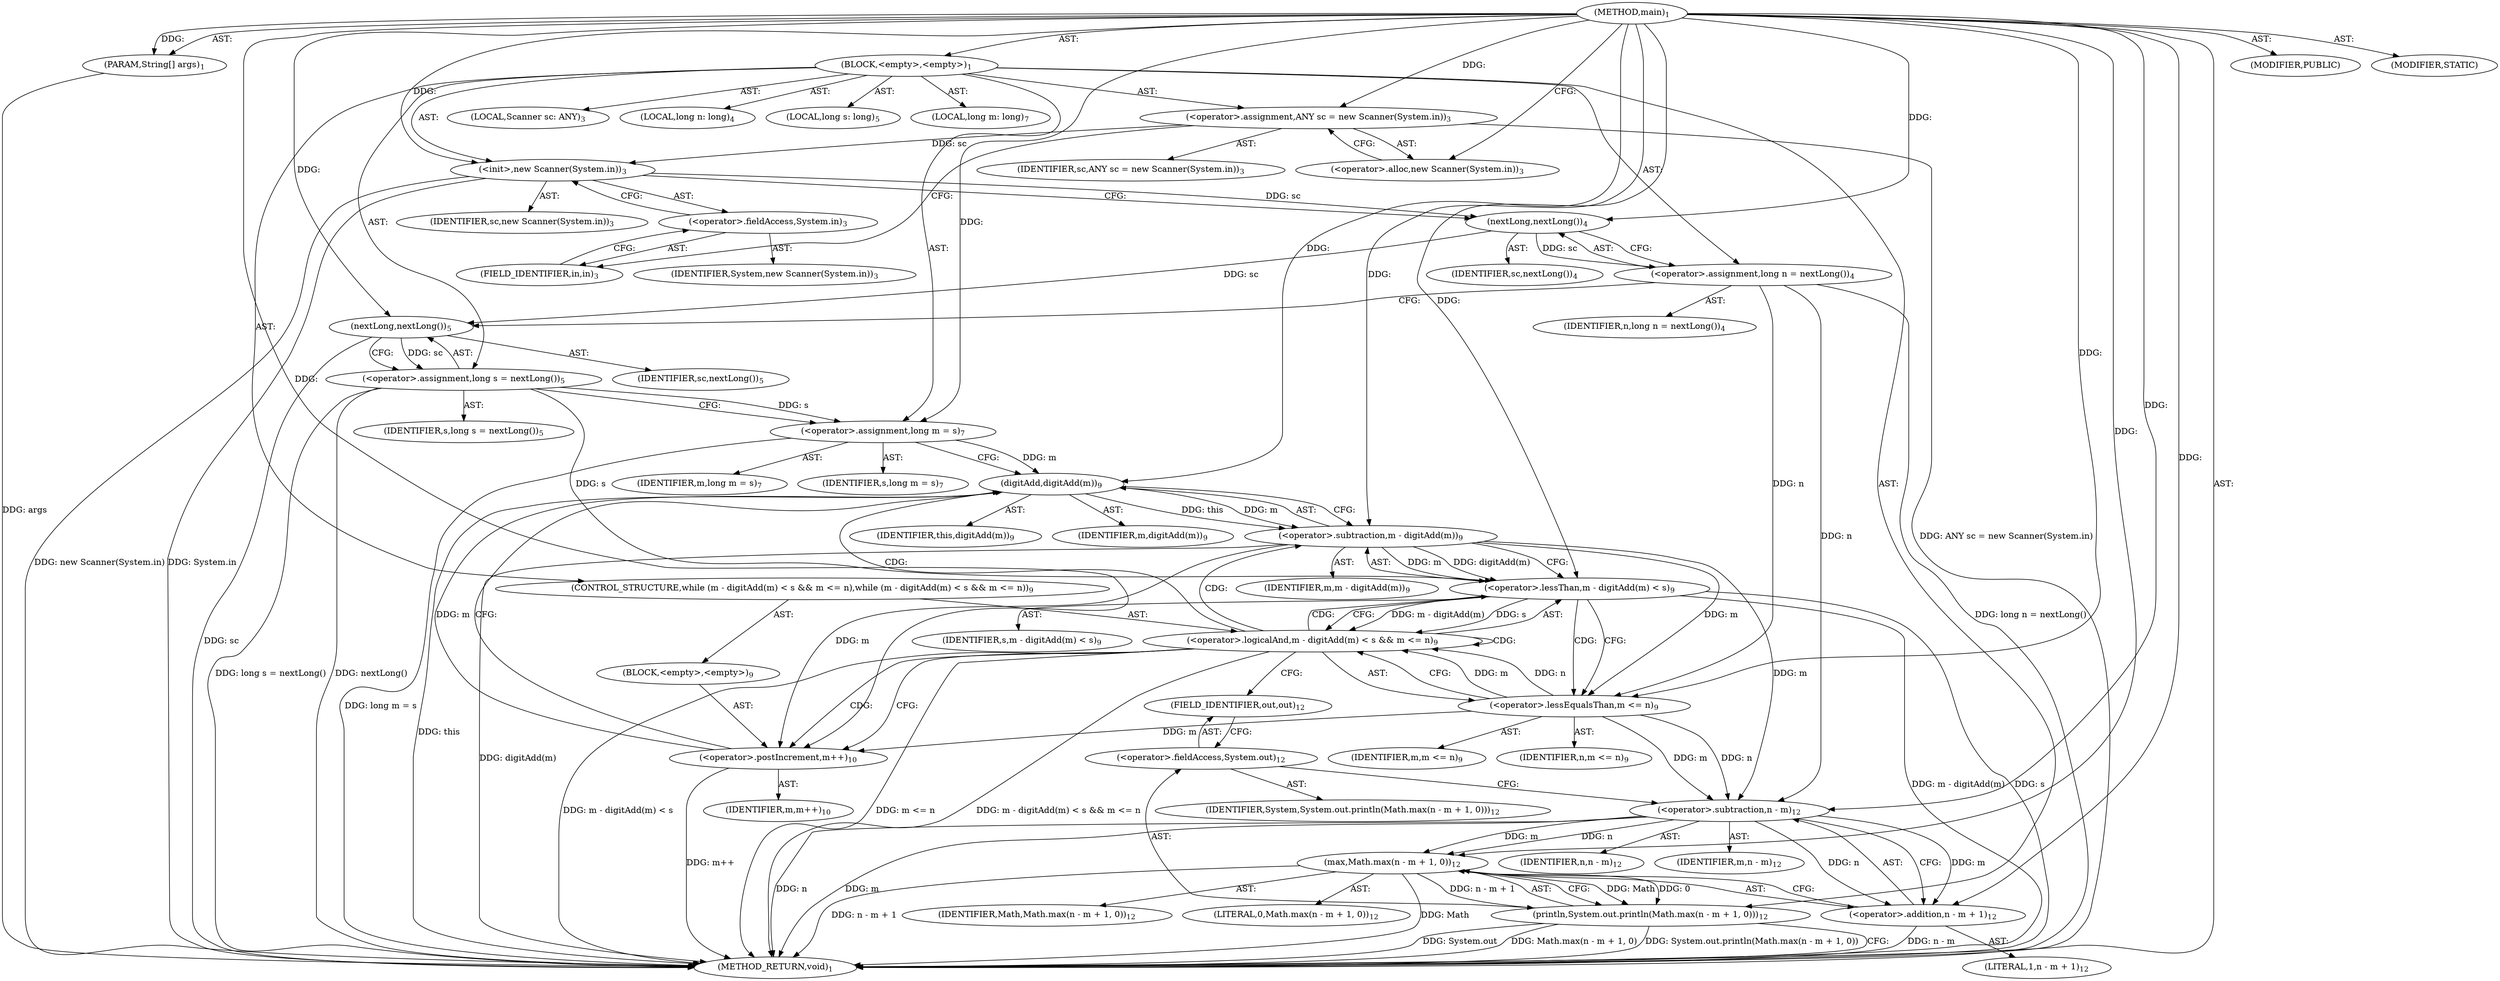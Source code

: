 digraph "main" {  
"19" [label = <(METHOD,main)<SUB>1</SUB>> ]
"20" [label = <(PARAM,String[] args)<SUB>1</SUB>> ]
"21" [label = <(BLOCK,&lt;empty&gt;,&lt;empty&gt;)<SUB>1</SUB>> ]
"4" [label = <(LOCAL,Scanner sc: ANY)<SUB>3</SUB>> ]
"22" [label = <(&lt;operator&gt;.assignment,ANY sc = new Scanner(System.in))<SUB>3</SUB>> ]
"23" [label = <(IDENTIFIER,sc,ANY sc = new Scanner(System.in))<SUB>3</SUB>> ]
"24" [label = <(&lt;operator&gt;.alloc,new Scanner(System.in))<SUB>3</SUB>> ]
"25" [label = <(&lt;init&gt;,new Scanner(System.in))<SUB>3</SUB>> ]
"3" [label = <(IDENTIFIER,sc,new Scanner(System.in))<SUB>3</SUB>> ]
"26" [label = <(&lt;operator&gt;.fieldAccess,System.in)<SUB>3</SUB>> ]
"27" [label = <(IDENTIFIER,System,new Scanner(System.in))<SUB>3</SUB>> ]
"28" [label = <(FIELD_IDENTIFIER,in,in)<SUB>3</SUB>> ]
"29" [label = <(LOCAL,long n: long)<SUB>4</SUB>> ]
"30" [label = <(&lt;operator&gt;.assignment,long n = nextLong())<SUB>4</SUB>> ]
"31" [label = <(IDENTIFIER,n,long n = nextLong())<SUB>4</SUB>> ]
"32" [label = <(nextLong,nextLong())<SUB>4</SUB>> ]
"33" [label = <(IDENTIFIER,sc,nextLong())<SUB>4</SUB>> ]
"34" [label = <(LOCAL,long s: long)<SUB>5</SUB>> ]
"35" [label = <(&lt;operator&gt;.assignment,long s = nextLong())<SUB>5</SUB>> ]
"36" [label = <(IDENTIFIER,s,long s = nextLong())<SUB>5</SUB>> ]
"37" [label = <(nextLong,nextLong())<SUB>5</SUB>> ]
"38" [label = <(IDENTIFIER,sc,nextLong())<SUB>5</SUB>> ]
"39" [label = <(LOCAL,long m: long)<SUB>7</SUB>> ]
"40" [label = <(&lt;operator&gt;.assignment,long m = s)<SUB>7</SUB>> ]
"41" [label = <(IDENTIFIER,m,long m = s)<SUB>7</SUB>> ]
"42" [label = <(IDENTIFIER,s,long m = s)<SUB>7</SUB>> ]
"43" [label = <(CONTROL_STRUCTURE,while (m - digitAdd(m) &lt; s &amp;&amp; m &lt;= n),while (m - digitAdd(m) &lt; s &amp;&amp; m &lt;= n))<SUB>9</SUB>> ]
"44" [label = <(&lt;operator&gt;.logicalAnd,m - digitAdd(m) &lt; s &amp;&amp; m &lt;= n)<SUB>9</SUB>> ]
"45" [label = <(&lt;operator&gt;.lessThan,m - digitAdd(m) &lt; s)<SUB>9</SUB>> ]
"46" [label = <(&lt;operator&gt;.subtraction,m - digitAdd(m))<SUB>9</SUB>> ]
"47" [label = <(IDENTIFIER,m,m - digitAdd(m))<SUB>9</SUB>> ]
"48" [label = <(digitAdd,digitAdd(m))<SUB>9</SUB>> ]
"49" [label = <(IDENTIFIER,this,digitAdd(m))<SUB>9</SUB>> ]
"50" [label = <(IDENTIFIER,m,digitAdd(m))<SUB>9</SUB>> ]
"51" [label = <(IDENTIFIER,s,m - digitAdd(m) &lt; s)<SUB>9</SUB>> ]
"52" [label = <(&lt;operator&gt;.lessEqualsThan,m &lt;= n)<SUB>9</SUB>> ]
"53" [label = <(IDENTIFIER,m,m &lt;= n)<SUB>9</SUB>> ]
"54" [label = <(IDENTIFIER,n,m &lt;= n)<SUB>9</SUB>> ]
"55" [label = <(BLOCK,&lt;empty&gt;,&lt;empty&gt;)<SUB>9</SUB>> ]
"56" [label = <(&lt;operator&gt;.postIncrement,m++)<SUB>10</SUB>> ]
"57" [label = <(IDENTIFIER,m,m++)<SUB>10</SUB>> ]
"58" [label = <(println,System.out.println(Math.max(n - m + 1, 0)))<SUB>12</SUB>> ]
"59" [label = <(&lt;operator&gt;.fieldAccess,System.out)<SUB>12</SUB>> ]
"60" [label = <(IDENTIFIER,System,System.out.println(Math.max(n - m + 1, 0)))<SUB>12</SUB>> ]
"61" [label = <(FIELD_IDENTIFIER,out,out)<SUB>12</SUB>> ]
"62" [label = <(max,Math.max(n - m + 1, 0))<SUB>12</SUB>> ]
"63" [label = <(IDENTIFIER,Math,Math.max(n - m + 1, 0))<SUB>12</SUB>> ]
"64" [label = <(&lt;operator&gt;.addition,n - m + 1)<SUB>12</SUB>> ]
"65" [label = <(&lt;operator&gt;.subtraction,n - m)<SUB>12</SUB>> ]
"66" [label = <(IDENTIFIER,n,n - m)<SUB>12</SUB>> ]
"67" [label = <(IDENTIFIER,m,n - m)<SUB>12</SUB>> ]
"68" [label = <(LITERAL,1,n - m + 1)<SUB>12</SUB>> ]
"69" [label = <(LITERAL,0,Math.max(n - m + 1, 0))<SUB>12</SUB>> ]
"70" [label = <(MODIFIER,PUBLIC)> ]
"71" [label = <(MODIFIER,STATIC)> ]
"72" [label = <(METHOD_RETURN,void)<SUB>1</SUB>> ]
  "19" -> "20"  [ label = "AST: "] 
  "19" -> "21"  [ label = "AST: "] 
  "19" -> "70"  [ label = "AST: "] 
  "19" -> "71"  [ label = "AST: "] 
  "19" -> "72"  [ label = "AST: "] 
  "21" -> "4"  [ label = "AST: "] 
  "21" -> "22"  [ label = "AST: "] 
  "21" -> "25"  [ label = "AST: "] 
  "21" -> "29"  [ label = "AST: "] 
  "21" -> "30"  [ label = "AST: "] 
  "21" -> "34"  [ label = "AST: "] 
  "21" -> "35"  [ label = "AST: "] 
  "21" -> "39"  [ label = "AST: "] 
  "21" -> "40"  [ label = "AST: "] 
  "21" -> "43"  [ label = "AST: "] 
  "21" -> "58"  [ label = "AST: "] 
  "22" -> "23"  [ label = "AST: "] 
  "22" -> "24"  [ label = "AST: "] 
  "25" -> "3"  [ label = "AST: "] 
  "25" -> "26"  [ label = "AST: "] 
  "26" -> "27"  [ label = "AST: "] 
  "26" -> "28"  [ label = "AST: "] 
  "30" -> "31"  [ label = "AST: "] 
  "30" -> "32"  [ label = "AST: "] 
  "32" -> "33"  [ label = "AST: "] 
  "35" -> "36"  [ label = "AST: "] 
  "35" -> "37"  [ label = "AST: "] 
  "37" -> "38"  [ label = "AST: "] 
  "40" -> "41"  [ label = "AST: "] 
  "40" -> "42"  [ label = "AST: "] 
  "43" -> "44"  [ label = "AST: "] 
  "43" -> "55"  [ label = "AST: "] 
  "44" -> "45"  [ label = "AST: "] 
  "44" -> "52"  [ label = "AST: "] 
  "45" -> "46"  [ label = "AST: "] 
  "45" -> "51"  [ label = "AST: "] 
  "46" -> "47"  [ label = "AST: "] 
  "46" -> "48"  [ label = "AST: "] 
  "48" -> "49"  [ label = "AST: "] 
  "48" -> "50"  [ label = "AST: "] 
  "52" -> "53"  [ label = "AST: "] 
  "52" -> "54"  [ label = "AST: "] 
  "55" -> "56"  [ label = "AST: "] 
  "56" -> "57"  [ label = "AST: "] 
  "58" -> "59"  [ label = "AST: "] 
  "58" -> "62"  [ label = "AST: "] 
  "59" -> "60"  [ label = "AST: "] 
  "59" -> "61"  [ label = "AST: "] 
  "62" -> "63"  [ label = "AST: "] 
  "62" -> "64"  [ label = "AST: "] 
  "62" -> "69"  [ label = "AST: "] 
  "64" -> "65"  [ label = "AST: "] 
  "64" -> "68"  [ label = "AST: "] 
  "65" -> "66"  [ label = "AST: "] 
  "65" -> "67"  [ label = "AST: "] 
  "22" -> "28"  [ label = "CFG: "] 
  "25" -> "32"  [ label = "CFG: "] 
  "30" -> "37"  [ label = "CFG: "] 
  "35" -> "40"  [ label = "CFG: "] 
  "40" -> "48"  [ label = "CFG: "] 
  "58" -> "72"  [ label = "CFG: "] 
  "24" -> "22"  [ label = "CFG: "] 
  "26" -> "25"  [ label = "CFG: "] 
  "32" -> "30"  [ label = "CFG: "] 
  "37" -> "35"  [ label = "CFG: "] 
  "44" -> "56"  [ label = "CFG: "] 
  "44" -> "61"  [ label = "CFG: "] 
  "59" -> "65"  [ label = "CFG: "] 
  "62" -> "58"  [ label = "CFG: "] 
  "28" -> "26"  [ label = "CFG: "] 
  "45" -> "44"  [ label = "CFG: "] 
  "45" -> "52"  [ label = "CFG: "] 
  "52" -> "44"  [ label = "CFG: "] 
  "56" -> "48"  [ label = "CFG: "] 
  "61" -> "59"  [ label = "CFG: "] 
  "64" -> "62"  [ label = "CFG: "] 
  "46" -> "45"  [ label = "CFG: "] 
  "65" -> "64"  [ label = "CFG: "] 
  "48" -> "46"  [ label = "CFG: "] 
  "19" -> "24"  [ label = "CFG: "] 
  "20" -> "72"  [ label = "DDG: args"] 
  "22" -> "72"  [ label = "DDG: ANY sc = new Scanner(System.in)"] 
  "25" -> "72"  [ label = "DDG: System.in"] 
  "25" -> "72"  [ label = "DDG: new Scanner(System.in)"] 
  "30" -> "72"  [ label = "DDG: long n = nextLong()"] 
  "37" -> "72"  [ label = "DDG: sc"] 
  "35" -> "72"  [ label = "DDG: nextLong()"] 
  "35" -> "72"  [ label = "DDG: long s = nextLong()"] 
  "40" -> "72"  [ label = "DDG: long m = s"] 
  "46" -> "72"  [ label = "DDG: digitAdd(m)"] 
  "45" -> "72"  [ label = "DDG: m - digitAdd(m)"] 
  "45" -> "72"  [ label = "DDG: s"] 
  "44" -> "72"  [ label = "DDG: m - digitAdd(m) &lt; s"] 
  "44" -> "72"  [ label = "DDG: m &lt;= n"] 
  "44" -> "72"  [ label = "DDG: m - digitAdd(m) &lt; s &amp;&amp; m &lt;= n"] 
  "58" -> "72"  [ label = "DDG: System.out"] 
  "65" -> "72"  [ label = "DDG: n"] 
  "65" -> "72"  [ label = "DDG: m"] 
  "64" -> "72"  [ label = "DDG: n - m"] 
  "62" -> "72"  [ label = "DDG: n - m + 1"] 
  "58" -> "72"  [ label = "DDG: Math.max(n - m + 1, 0)"] 
  "58" -> "72"  [ label = "DDG: System.out.println(Math.max(n - m + 1, 0))"] 
  "56" -> "72"  [ label = "DDG: m++"] 
  "62" -> "72"  [ label = "DDG: Math"] 
  "48" -> "72"  [ label = "DDG: this"] 
  "19" -> "20"  [ label = "DDG: "] 
  "19" -> "22"  [ label = "DDG: "] 
  "32" -> "30"  [ label = "DDG: sc"] 
  "37" -> "35"  [ label = "DDG: sc"] 
  "35" -> "40"  [ label = "DDG: s"] 
  "19" -> "40"  [ label = "DDG: "] 
  "22" -> "25"  [ label = "DDG: sc"] 
  "19" -> "25"  [ label = "DDG: "] 
  "62" -> "58"  [ label = "DDG: Math"] 
  "62" -> "58"  [ label = "DDG: n - m + 1"] 
  "62" -> "58"  [ label = "DDG: 0"] 
  "25" -> "32"  [ label = "DDG: sc"] 
  "19" -> "32"  [ label = "DDG: "] 
  "32" -> "37"  [ label = "DDG: sc"] 
  "19" -> "37"  [ label = "DDG: "] 
  "45" -> "44"  [ label = "DDG: m - digitAdd(m)"] 
  "45" -> "44"  [ label = "DDG: s"] 
  "52" -> "44"  [ label = "DDG: m"] 
  "52" -> "44"  [ label = "DDG: n"] 
  "19" -> "62"  [ label = "DDG: "] 
  "65" -> "62"  [ label = "DDG: n"] 
  "65" -> "62"  [ label = "DDG: m"] 
  "46" -> "45"  [ label = "DDG: m"] 
  "46" -> "45"  [ label = "DDG: digitAdd(m)"] 
  "19" -> "45"  [ label = "DDG: "] 
  "35" -> "45"  [ label = "DDG: s"] 
  "46" -> "52"  [ label = "DDG: m"] 
  "19" -> "52"  [ label = "DDG: "] 
  "30" -> "52"  [ label = "DDG: n"] 
  "46" -> "56"  [ label = "DDG: m"] 
  "52" -> "56"  [ label = "DDG: m"] 
  "19" -> "56"  [ label = "DDG: "] 
  "65" -> "64"  [ label = "DDG: n"] 
  "65" -> "64"  [ label = "DDG: m"] 
  "19" -> "64"  [ label = "DDG: "] 
  "48" -> "46"  [ label = "DDG: m"] 
  "19" -> "46"  [ label = "DDG: "] 
  "48" -> "46"  [ label = "DDG: this"] 
  "30" -> "65"  [ label = "DDG: n"] 
  "52" -> "65"  [ label = "DDG: n"] 
  "19" -> "65"  [ label = "DDG: "] 
  "46" -> "65"  [ label = "DDG: m"] 
  "52" -> "65"  [ label = "DDG: m"] 
  "19" -> "48"  [ label = "DDG: "] 
  "40" -> "48"  [ label = "DDG: m"] 
  "56" -> "48"  [ label = "DDG: m"] 
  "44" -> "48"  [ label = "CDG: "] 
  "44" -> "44"  [ label = "CDG: "] 
  "44" -> "46"  [ label = "CDG: "] 
  "44" -> "56"  [ label = "CDG: "] 
  "44" -> "45"  [ label = "CDG: "] 
  "45" -> "52"  [ label = "CDG: "] 
}
